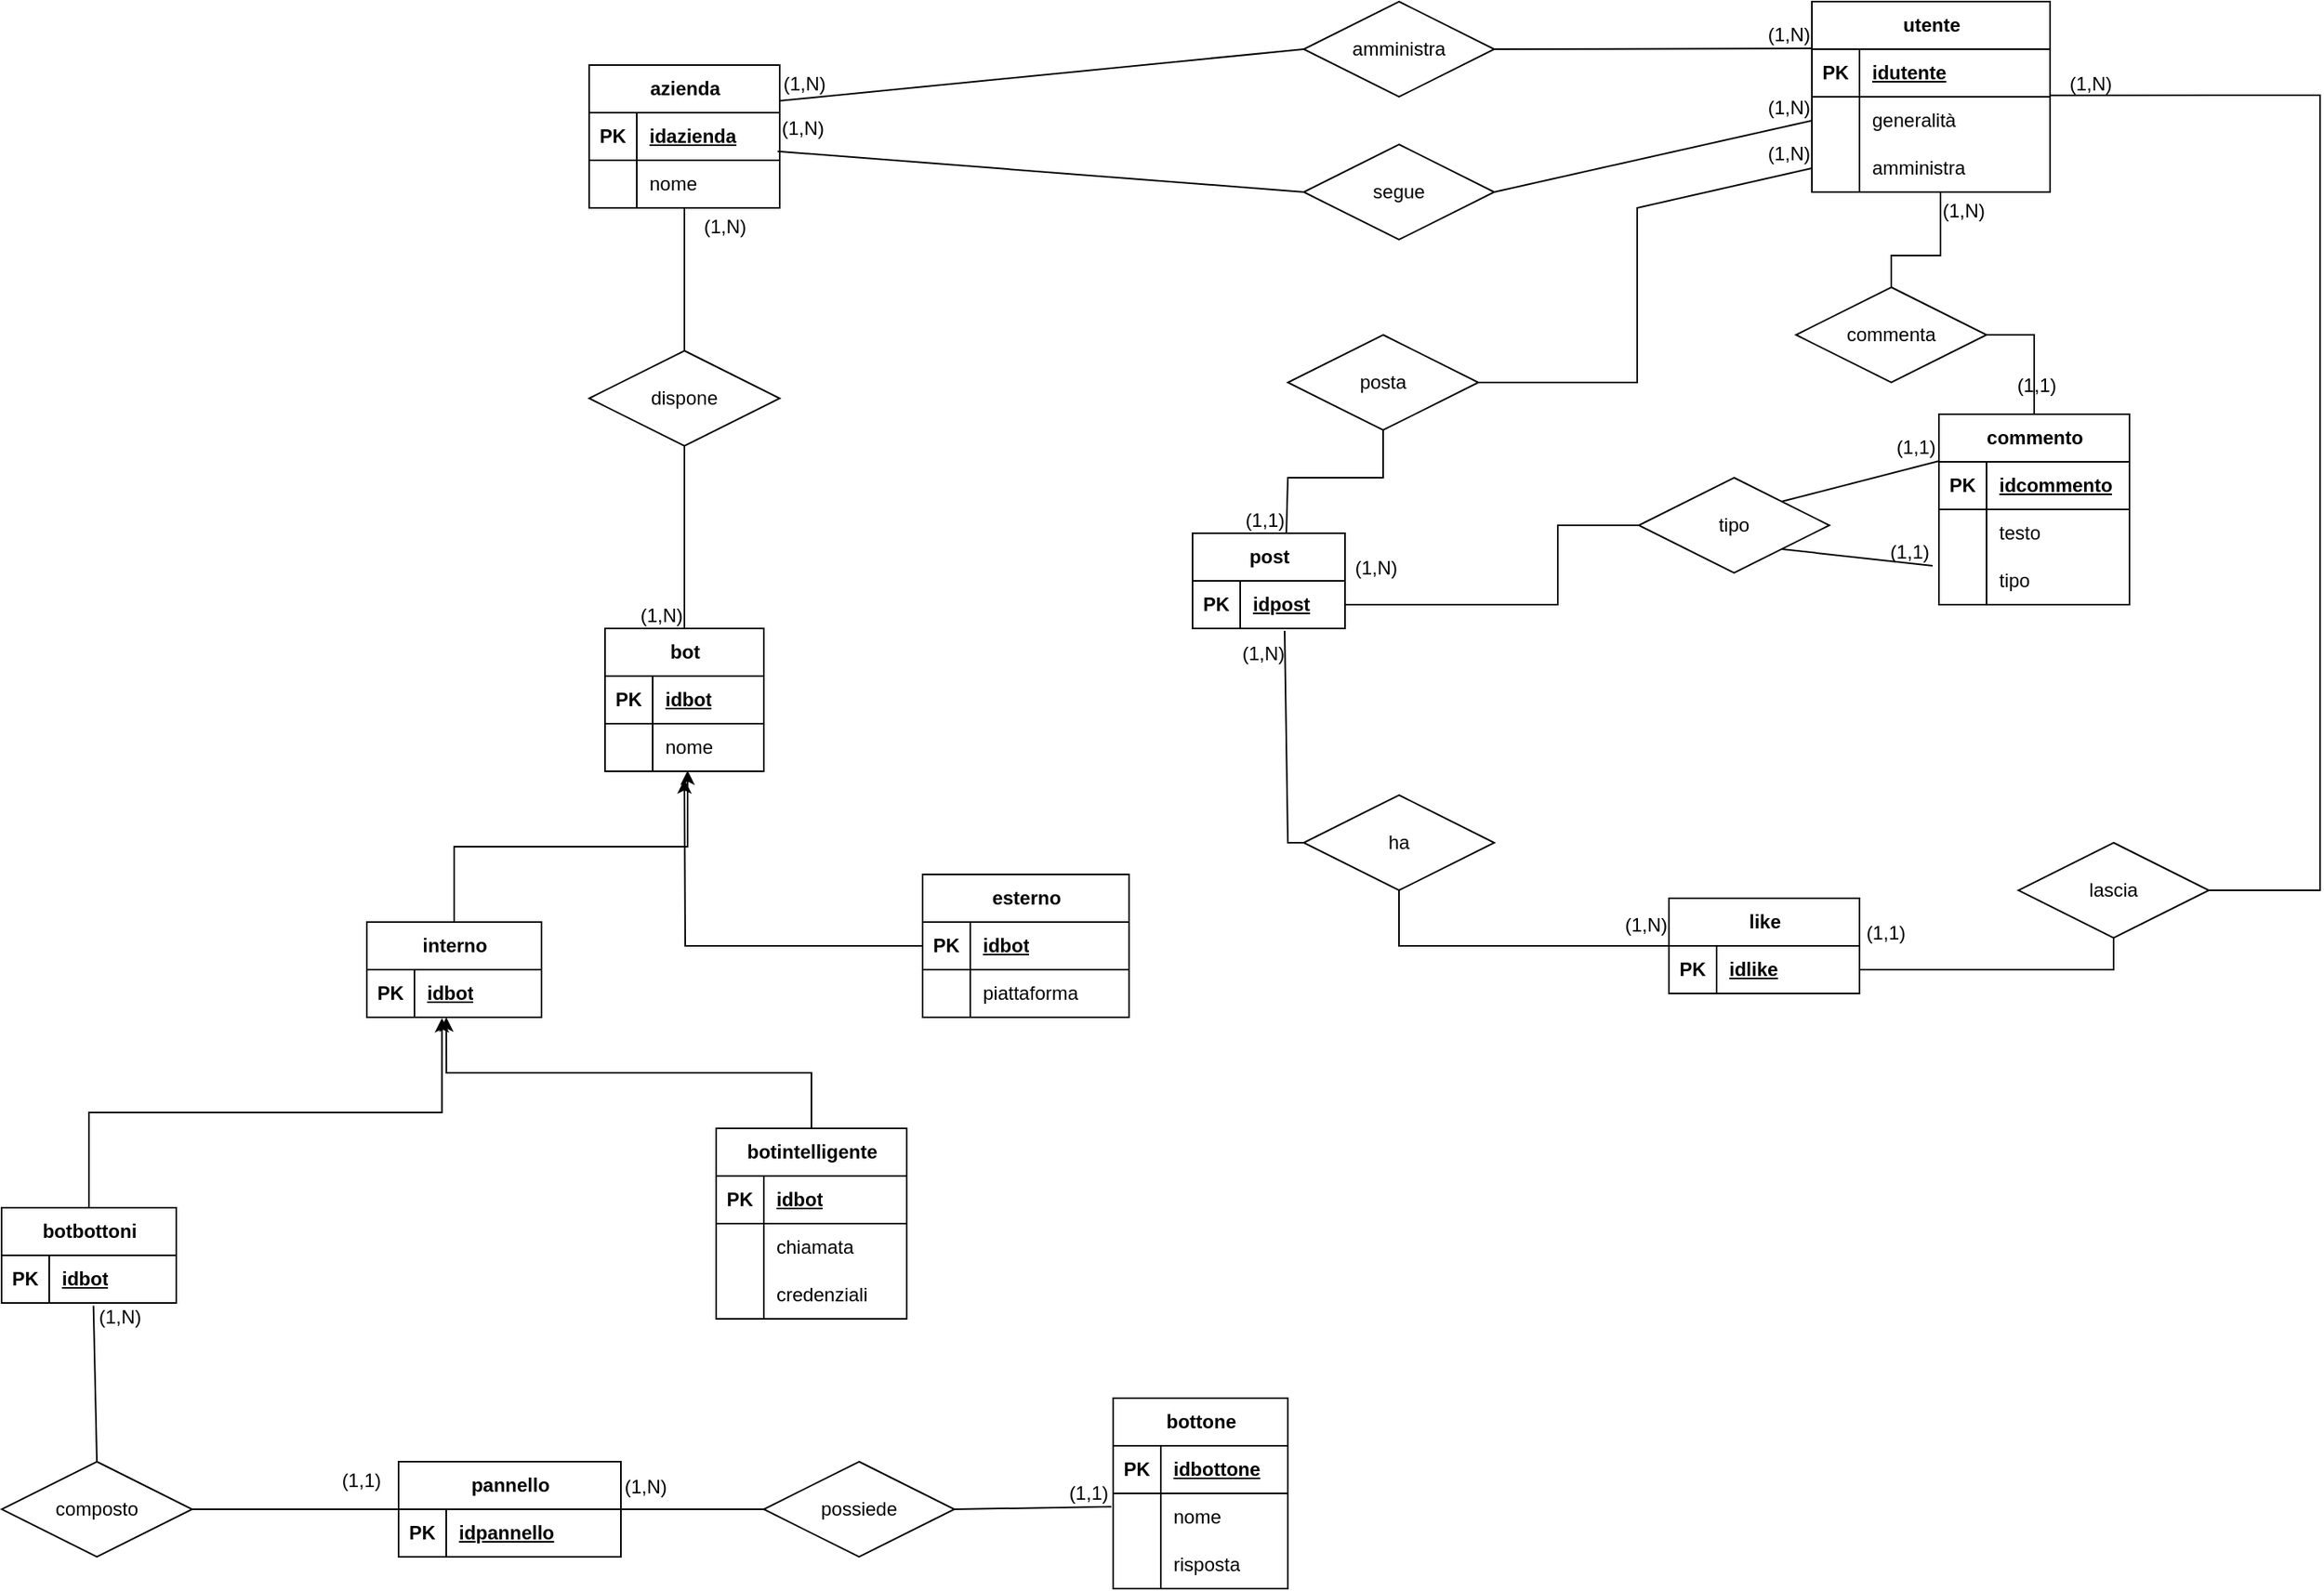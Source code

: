 <mxfile version="21.2.8" type="device">
  <diagram name="Pagina-1" id="Qaqi1Dcq5wXPrI3IfIIr">
    <mxGraphModel dx="2327" dy="819" grid="1" gridSize="10" guides="1" tooltips="1" connect="1" arrows="1" fold="1" page="1" pageScale="1" pageWidth="827" pageHeight="1169" math="0" shadow="0">
      <root>
        <mxCell id="0" />
        <mxCell id="1" parent="0" />
        <mxCell id="lfluLYFYam2w6DsvkWNP-1" value="utente" style="shape=table;startSize=30;container=1;collapsible=1;childLayout=tableLayout;fixedRows=1;rowLines=0;fontStyle=1;align=center;resizeLast=1;html=1;" vertex="1" parent="1">
          <mxGeometry x="570" y="10" width="150" height="120" as="geometry" />
        </mxCell>
        <mxCell id="lfluLYFYam2w6DsvkWNP-2" value="" style="shape=tableRow;horizontal=0;startSize=0;swimlaneHead=0;swimlaneBody=0;fillColor=none;collapsible=0;dropTarget=0;points=[[0,0.5],[1,0.5]];portConstraint=eastwest;top=0;left=0;right=0;bottom=1;" vertex="1" parent="lfluLYFYam2w6DsvkWNP-1">
          <mxGeometry y="30" width="150" height="30" as="geometry" />
        </mxCell>
        <mxCell id="lfluLYFYam2w6DsvkWNP-3" value="PK" style="shape=partialRectangle;connectable=0;fillColor=none;top=0;left=0;bottom=0;right=0;fontStyle=1;overflow=hidden;whiteSpace=wrap;html=1;" vertex="1" parent="lfluLYFYam2w6DsvkWNP-2">
          <mxGeometry width="30" height="30" as="geometry">
            <mxRectangle width="30" height="30" as="alternateBounds" />
          </mxGeometry>
        </mxCell>
        <mxCell id="lfluLYFYam2w6DsvkWNP-4" value="idutente" style="shape=partialRectangle;connectable=0;fillColor=none;top=0;left=0;bottom=0;right=0;align=left;spacingLeft=6;fontStyle=5;overflow=hidden;whiteSpace=wrap;html=1;" vertex="1" parent="lfluLYFYam2w6DsvkWNP-2">
          <mxGeometry x="30" width="120" height="30" as="geometry">
            <mxRectangle width="120" height="30" as="alternateBounds" />
          </mxGeometry>
        </mxCell>
        <mxCell id="lfluLYFYam2w6DsvkWNP-5" value="" style="shape=tableRow;horizontal=0;startSize=0;swimlaneHead=0;swimlaneBody=0;fillColor=none;collapsible=0;dropTarget=0;points=[[0,0.5],[1,0.5]];portConstraint=eastwest;top=0;left=0;right=0;bottom=0;" vertex="1" parent="lfluLYFYam2w6DsvkWNP-1">
          <mxGeometry y="60" width="150" height="30" as="geometry" />
        </mxCell>
        <mxCell id="lfluLYFYam2w6DsvkWNP-6" value="" style="shape=partialRectangle;connectable=0;fillColor=none;top=0;left=0;bottom=0;right=0;editable=1;overflow=hidden;whiteSpace=wrap;html=1;" vertex="1" parent="lfluLYFYam2w6DsvkWNP-5">
          <mxGeometry width="30" height="30" as="geometry">
            <mxRectangle width="30" height="30" as="alternateBounds" />
          </mxGeometry>
        </mxCell>
        <mxCell id="lfluLYFYam2w6DsvkWNP-7" value="generalità" style="shape=partialRectangle;connectable=0;fillColor=none;top=0;left=0;bottom=0;right=0;align=left;spacingLeft=6;overflow=hidden;whiteSpace=wrap;html=1;" vertex="1" parent="lfluLYFYam2w6DsvkWNP-5">
          <mxGeometry x="30" width="120" height="30" as="geometry">
            <mxRectangle width="120" height="30" as="alternateBounds" />
          </mxGeometry>
        </mxCell>
        <mxCell id="lfluLYFYam2w6DsvkWNP-8" value="" style="shape=tableRow;horizontal=0;startSize=0;swimlaneHead=0;swimlaneBody=0;fillColor=none;collapsible=0;dropTarget=0;points=[[0,0.5],[1,0.5]];portConstraint=eastwest;top=0;left=0;right=0;bottom=0;" vertex="1" parent="lfluLYFYam2w6DsvkWNP-1">
          <mxGeometry y="90" width="150" height="30" as="geometry" />
        </mxCell>
        <mxCell id="lfluLYFYam2w6DsvkWNP-9" value="" style="shape=partialRectangle;connectable=0;fillColor=none;top=0;left=0;bottom=0;right=0;editable=1;overflow=hidden;whiteSpace=wrap;html=1;" vertex="1" parent="lfluLYFYam2w6DsvkWNP-8">
          <mxGeometry width="30" height="30" as="geometry">
            <mxRectangle width="30" height="30" as="alternateBounds" />
          </mxGeometry>
        </mxCell>
        <mxCell id="lfluLYFYam2w6DsvkWNP-10" value="amministra" style="shape=partialRectangle;connectable=0;fillColor=none;top=0;left=0;bottom=0;right=0;align=left;spacingLeft=6;overflow=hidden;whiteSpace=wrap;html=1;" vertex="1" parent="lfluLYFYam2w6DsvkWNP-8">
          <mxGeometry x="30" width="120" height="30" as="geometry">
            <mxRectangle width="120" height="30" as="alternateBounds" />
          </mxGeometry>
        </mxCell>
        <mxCell id="lfluLYFYam2w6DsvkWNP-14" value="commento" style="shape=table;startSize=30;container=1;collapsible=1;childLayout=tableLayout;fixedRows=1;rowLines=0;fontStyle=1;align=center;resizeLast=1;html=1;" vertex="1" parent="1">
          <mxGeometry x="650" y="270" width="120" height="120" as="geometry" />
        </mxCell>
        <mxCell id="lfluLYFYam2w6DsvkWNP-15" value="" style="shape=tableRow;horizontal=0;startSize=0;swimlaneHead=0;swimlaneBody=0;fillColor=none;collapsible=0;dropTarget=0;points=[[0,0.5],[1,0.5]];portConstraint=eastwest;top=0;left=0;right=0;bottom=1;" vertex="1" parent="lfluLYFYam2w6DsvkWNP-14">
          <mxGeometry y="30" width="120" height="30" as="geometry" />
        </mxCell>
        <mxCell id="lfluLYFYam2w6DsvkWNP-16" value="PK" style="shape=partialRectangle;connectable=0;fillColor=none;top=0;left=0;bottom=0;right=0;fontStyle=1;overflow=hidden;whiteSpace=wrap;html=1;" vertex="1" parent="lfluLYFYam2w6DsvkWNP-15">
          <mxGeometry width="30" height="30" as="geometry">
            <mxRectangle width="30" height="30" as="alternateBounds" />
          </mxGeometry>
        </mxCell>
        <mxCell id="lfluLYFYam2w6DsvkWNP-17" value="idcommento" style="shape=partialRectangle;connectable=0;fillColor=none;top=0;left=0;bottom=0;right=0;align=left;spacingLeft=6;fontStyle=5;overflow=hidden;whiteSpace=wrap;html=1;" vertex="1" parent="lfluLYFYam2w6DsvkWNP-15">
          <mxGeometry x="30" width="90" height="30" as="geometry">
            <mxRectangle width="90" height="30" as="alternateBounds" />
          </mxGeometry>
        </mxCell>
        <mxCell id="lfluLYFYam2w6DsvkWNP-18" value="" style="shape=tableRow;horizontal=0;startSize=0;swimlaneHead=0;swimlaneBody=0;fillColor=none;collapsible=0;dropTarget=0;points=[[0,0.5],[1,0.5]];portConstraint=eastwest;top=0;left=0;right=0;bottom=0;" vertex="1" parent="lfluLYFYam2w6DsvkWNP-14">
          <mxGeometry y="60" width="120" height="30" as="geometry" />
        </mxCell>
        <mxCell id="lfluLYFYam2w6DsvkWNP-19" value="" style="shape=partialRectangle;connectable=0;fillColor=none;top=0;left=0;bottom=0;right=0;editable=1;overflow=hidden;whiteSpace=wrap;html=1;" vertex="1" parent="lfluLYFYam2w6DsvkWNP-18">
          <mxGeometry width="30" height="30" as="geometry">
            <mxRectangle width="30" height="30" as="alternateBounds" />
          </mxGeometry>
        </mxCell>
        <mxCell id="lfluLYFYam2w6DsvkWNP-20" value="testo" style="shape=partialRectangle;connectable=0;fillColor=none;top=0;left=0;bottom=0;right=0;align=left;spacingLeft=6;overflow=hidden;whiteSpace=wrap;html=1;" vertex="1" parent="lfluLYFYam2w6DsvkWNP-18">
          <mxGeometry x="30" width="90" height="30" as="geometry">
            <mxRectangle width="90" height="30" as="alternateBounds" />
          </mxGeometry>
        </mxCell>
        <mxCell id="lfluLYFYam2w6DsvkWNP-21" value="" style="shape=tableRow;horizontal=0;startSize=0;swimlaneHead=0;swimlaneBody=0;fillColor=none;collapsible=0;dropTarget=0;points=[[0,0.5],[1,0.5]];portConstraint=eastwest;top=0;left=0;right=0;bottom=0;" vertex="1" parent="lfluLYFYam2w6DsvkWNP-14">
          <mxGeometry y="90" width="120" height="30" as="geometry" />
        </mxCell>
        <mxCell id="lfluLYFYam2w6DsvkWNP-22" value="" style="shape=partialRectangle;connectable=0;fillColor=none;top=0;left=0;bottom=0;right=0;editable=1;overflow=hidden;whiteSpace=wrap;html=1;" vertex="1" parent="lfluLYFYam2w6DsvkWNP-21">
          <mxGeometry width="30" height="30" as="geometry">
            <mxRectangle width="30" height="30" as="alternateBounds" />
          </mxGeometry>
        </mxCell>
        <mxCell id="lfluLYFYam2w6DsvkWNP-23" value="tipo" style="shape=partialRectangle;connectable=0;fillColor=none;top=0;left=0;bottom=0;right=0;align=left;spacingLeft=6;overflow=hidden;whiteSpace=wrap;html=1;" vertex="1" parent="lfluLYFYam2w6DsvkWNP-21">
          <mxGeometry x="30" width="90" height="30" as="geometry">
            <mxRectangle width="90" height="30" as="alternateBounds" />
          </mxGeometry>
        </mxCell>
        <mxCell id="lfluLYFYam2w6DsvkWNP-27" value="post" style="shape=table;startSize=30;container=1;collapsible=1;childLayout=tableLayout;fixedRows=1;rowLines=0;fontStyle=1;align=center;resizeLast=1;html=1;" vertex="1" parent="1">
          <mxGeometry x="180" y="345" width="96" height="60" as="geometry" />
        </mxCell>
        <mxCell id="lfluLYFYam2w6DsvkWNP-28" value="" style="shape=tableRow;horizontal=0;startSize=0;swimlaneHead=0;swimlaneBody=0;fillColor=none;collapsible=0;dropTarget=0;points=[[0,0.5],[1,0.5]];portConstraint=eastwest;top=0;left=0;right=0;bottom=1;" vertex="1" parent="lfluLYFYam2w6DsvkWNP-27">
          <mxGeometry y="30" width="96" height="30" as="geometry" />
        </mxCell>
        <mxCell id="lfluLYFYam2w6DsvkWNP-29" value="PK" style="shape=partialRectangle;connectable=0;fillColor=none;top=0;left=0;bottom=0;right=0;fontStyle=1;overflow=hidden;whiteSpace=wrap;html=1;" vertex="1" parent="lfluLYFYam2w6DsvkWNP-28">
          <mxGeometry width="30" height="30" as="geometry">
            <mxRectangle width="30" height="30" as="alternateBounds" />
          </mxGeometry>
        </mxCell>
        <mxCell id="lfluLYFYam2w6DsvkWNP-30" value="idpost" style="shape=partialRectangle;connectable=0;fillColor=none;top=0;left=0;bottom=0;right=0;align=left;spacingLeft=6;fontStyle=5;overflow=hidden;whiteSpace=wrap;html=1;" vertex="1" parent="lfluLYFYam2w6DsvkWNP-28">
          <mxGeometry x="30" width="66" height="30" as="geometry">
            <mxRectangle width="66" height="30" as="alternateBounds" />
          </mxGeometry>
        </mxCell>
        <mxCell id="lfluLYFYam2w6DsvkWNP-40" value="like" style="shape=table;startSize=30;container=1;collapsible=1;childLayout=tableLayout;fixedRows=1;rowLines=0;fontStyle=1;align=center;resizeLast=1;html=1;" vertex="1" parent="1">
          <mxGeometry x="480" y="575" width="120" height="60" as="geometry" />
        </mxCell>
        <mxCell id="lfluLYFYam2w6DsvkWNP-41" value="" style="shape=tableRow;horizontal=0;startSize=0;swimlaneHead=0;swimlaneBody=0;fillColor=none;collapsible=0;dropTarget=0;points=[[0,0.5],[1,0.5]];portConstraint=eastwest;top=0;left=0;right=0;bottom=1;" vertex="1" parent="lfluLYFYam2w6DsvkWNP-40">
          <mxGeometry y="30" width="120" height="30" as="geometry" />
        </mxCell>
        <mxCell id="lfluLYFYam2w6DsvkWNP-42" value="PK" style="shape=partialRectangle;connectable=0;fillColor=none;top=0;left=0;bottom=0;right=0;fontStyle=1;overflow=hidden;whiteSpace=wrap;html=1;" vertex="1" parent="lfluLYFYam2w6DsvkWNP-41">
          <mxGeometry width="30" height="30" as="geometry">
            <mxRectangle width="30" height="30" as="alternateBounds" />
          </mxGeometry>
        </mxCell>
        <mxCell id="lfluLYFYam2w6DsvkWNP-43" value="idlike" style="shape=partialRectangle;connectable=0;fillColor=none;top=0;left=0;bottom=0;right=0;align=left;spacingLeft=6;fontStyle=5;overflow=hidden;whiteSpace=wrap;html=1;" vertex="1" parent="lfluLYFYam2w6DsvkWNP-41">
          <mxGeometry x="30" width="90" height="30" as="geometry">
            <mxRectangle width="90" height="30" as="alternateBounds" />
          </mxGeometry>
        </mxCell>
        <mxCell id="lfluLYFYam2w6DsvkWNP-53" value="azienda" style="shape=table;startSize=30;container=1;collapsible=1;childLayout=tableLayout;fixedRows=1;rowLines=0;fontStyle=1;align=center;resizeLast=1;html=1;" vertex="1" parent="1">
          <mxGeometry x="-200" y="50" width="120" height="90" as="geometry" />
        </mxCell>
        <mxCell id="lfluLYFYam2w6DsvkWNP-54" value="" style="shape=tableRow;horizontal=0;startSize=0;swimlaneHead=0;swimlaneBody=0;fillColor=none;collapsible=0;dropTarget=0;points=[[0,0.5],[1,0.5]];portConstraint=eastwest;top=0;left=0;right=0;bottom=1;" vertex="1" parent="lfluLYFYam2w6DsvkWNP-53">
          <mxGeometry y="30" width="120" height="30" as="geometry" />
        </mxCell>
        <mxCell id="lfluLYFYam2w6DsvkWNP-55" value="PK" style="shape=partialRectangle;connectable=0;fillColor=none;top=0;left=0;bottom=0;right=0;fontStyle=1;overflow=hidden;whiteSpace=wrap;html=1;" vertex="1" parent="lfluLYFYam2w6DsvkWNP-54">
          <mxGeometry width="30" height="30" as="geometry">
            <mxRectangle width="30" height="30" as="alternateBounds" />
          </mxGeometry>
        </mxCell>
        <mxCell id="lfluLYFYam2w6DsvkWNP-56" value="idazienda" style="shape=partialRectangle;connectable=0;fillColor=none;top=0;left=0;bottom=0;right=0;align=left;spacingLeft=6;fontStyle=5;overflow=hidden;whiteSpace=wrap;html=1;" vertex="1" parent="lfluLYFYam2w6DsvkWNP-54">
          <mxGeometry x="30" width="90" height="30" as="geometry">
            <mxRectangle width="90" height="30" as="alternateBounds" />
          </mxGeometry>
        </mxCell>
        <mxCell id="lfluLYFYam2w6DsvkWNP-57" value="" style="shape=tableRow;horizontal=0;startSize=0;swimlaneHead=0;swimlaneBody=0;fillColor=none;collapsible=0;dropTarget=0;points=[[0,0.5],[1,0.5]];portConstraint=eastwest;top=0;left=0;right=0;bottom=0;" vertex="1" parent="lfluLYFYam2w6DsvkWNP-53">
          <mxGeometry y="60" width="120" height="30" as="geometry" />
        </mxCell>
        <mxCell id="lfluLYFYam2w6DsvkWNP-58" value="" style="shape=partialRectangle;connectable=0;fillColor=none;top=0;left=0;bottom=0;right=0;editable=1;overflow=hidden;whiteSpace=wrap;html=1;" vertex="1" parent="lfluLYFYam2w6DsvkWNP-57">
          <mxGeometry width="30" height="30" as="geometry">
            <mxRectangle width="30" height="30" as="alternateBounds" />
          </mxGeometry>
        </mxCell>
        <mxCell id="lfluLYFYam2w6DsvkWNP-59" value="nome" style="shape=partialRectangle;connectable=0;fillColor=none;top=0;left=0;bottom=0;right=0;align=left;spacingLeft=6;overflow=hidden;whiteSpace=wrap;html=1;" vertex="1" parent="lfluLYFYam2w6DsvkWNP-57">
          <mxGeometry x="30" width="90" height="30" as="geometry">
            <mxRectangle width="90" height="30" as="alternateBounds" />
          </mxGeometry>
        </mxCell>
        <mxCell id="lfluLYFYam2w6DsvkWNP-66" value="bot" style="shape=table;startSize=30;container=1;collapsible=1;childLayout=tableLayout;fixedRows=1;rowLines=0;fontStyle=1;align=center;resizeLast=1;html=1;" vertex="1" parent="1">
          <mxGeometry x="-190" y="405" width="100" height="90" as="geometry" />
        </mxCell>
        <mxCell id="lfluLYFYam2w6DsvkWNP-67" value="" style="shape=tableRow;horizontal=0;startSize=0;swimlaneHead=0;swimlaneBody=0;fillColor=none;collapsible=0;dropTarget=0;points=[[0,0.5],[1,0.5]];portConstraint=eastwest;top=0;left=0;right=0;bottom=1;" vertex="1" parent="lfluLYFYam2w6DsvkWNP-66">
          <mxGeometry y="30" width="100" height="30" as="geometry" />
        </mxCell>
        <mxCell id="lfluLYFYam2w6DsvkWNP-68" value="PK" style="shape=partialRectangle;connectable=0;fillColor=none;top=0;left=0;bottom=0;right=0;fontStyle=1;overflow=hidden;whiteSpace=wrap;html=1;" vertex="1" parent="lfluLYFYam2w6DsvkWNP-67">
          <mxGeometry width="30" height="30" as="geometry">
            <mxRectangle width="30" height="30" as="alternateBounds" />
          </mxGeometry>
        </mxCell>
        <mxCell id="lfluLYFYam2w6DsvkWNP-69" value="idbot" style="shape=partialRectangle;connectable=0;fillColor=none;top=0;left=0;bottom=0;right=0;align=left;spacingLeft=6;fontStyle=5;overflow=hidden;whiteSpace=wrap;html=1;" vertex="1" parent="lfluLYFYam2w6DsvkWNP-67">
          <mxGeometry x="30" width="70" height="30" as="geometry">
            <mxRectangle width="70" height="30" as="alternateBounds" />
          </mxGeometry>
        </mxCell>
        <mxCell id="lfluLYFYam2w6DsvkWNP-70" value="" style="shape=tableRow;horizontal=0;startSize=0;swimlaneHead=0;swimlaneBody=0;fillColor=none;collapsible=0;dropTarget=0;points=[[0,0.5],[1,0.5]];portConstraint=eastwest;top=0;left=0;right=0;bottom=0;" vertex="1" parent="lfluLYFYam2w6DsvkWNP-66">
          <mxGeometry y="60" width="100" height="30" as="geometry" />
        </mxCell>
        <mxCell id="lfluLYFYam2w6DsvkWNP-71" value="" style="shape=partialRectangle;connectable=0;fillColor=none;top=0;left=0;bottom=0;right=0;editable=1;overflow=hidden;whiteSpace=wrap;html=1;" vertex="1" parent="lfluLYFYam2w6DsvkWNP-70">
          <mxGeometry width="30" height="30" as="geometry">
            <mxRectangle width="30" height="30" as="alternateBounds" />
          </mxGeometry>
        </mxCell>
        <mxCell id="lfluLYFYam2w6DsvkWNP-72" value="nome" style="shape=partialRectangle;connectable=0;fillColor=none;top=0;left=0;bottom=0;right=0;align=left;spacingLeft=6;overflow=hidden;whiteSpace=wrap;html=1;" vertex="1" parent="lfluLYFYam2w6DsvkWNP-70">
          <mxGeometry x="30" width="70" height="30" as="geometry">
            <mxRectangle width="70" height="30" as="alternateBounds" />
          </mxGeometry>
        </mxCell>
        <mxCell id="lfluLYFYam2w6DsvkWNP-222" style="edgeStyle=orthogonalEdgeStyle;rounded=0;orthogonalLoop=1;jettySize=auto;html=1;exitX=0.5;exitY=0;exitDx=0;exitDy=0;entryX=0.52;entryY=0.983;entryDx=0;entryDy=0;entryPerimeter=0;" edge="1" parent="1" source="lfluLYFYam2w6DsvkWNP-79" target="lfluLYFYam2w6DsvkWNP-70">
          <mxGeometry relative="1" as="geometry">
            <mxPoint x="270" y="540" as="targetPoint" />
          </mxGeometry>
        </mxCell>
        <mxCell id="lfluLYFYam2w6DsvkWNP-79" value="interno" style="shape=table;startSize=30;container=1;collapsible=1;childLayout=tableLayout;fixedRows=1;rowLines=0;fontStyle=1;align=center;resizeLast=1;html=1;" vertex="1" parent="1">
          <mxGeometry x="-340" y="590" width="110" height="60" as="geometry" />
        </mxCell>
        <mxCell id="lfluLYFYam2w6DsvkWNP-80" value="" style="shape=tableRow;horizontal=0;startSize=0;swimlaneHead=0;swimlaneBody=0;fillColor=none;collapsible=0;dropTarget=0;points=[[0,0.5],[1,0.5]];portConstraint=eastwest;top=0;left=0;right=0;bottom=1;" vertex="1" parent="lfluLYFYam2w6DsvkWNP-79">
          <mxGeometry y="30" width="110" height="30" as="geometry" />
        </mxCell>
        <mxCell id="lfluLYFYam2w6DsvkWNP-81" value="PK" style="shape=partialRectangle;connectable=0;fillColor=none;top=0;left=0;bottom=0;right=0;fontStyle=1;overflow=hidden;whiteSpace=wrap;html=1;" vertex="1" parent="lfluLYFYam2w6DsvkWNP-80">
          <mxGeometry width="30" height="30" as="geometry">
            <mxRectangle width="30" height="30" as="alternateBounds" />
          </mxGeometry>
        </mxCell>
        <mxCell id="lfluLYFYam2w6DsvkWNP-82" value="idbot" style="shape=partialRectangle;connectable=0;fillColor=none;top=0;left=0;bottom=0;right=0;align=left;spacingLeft=6;fontStyle=5;overflow=hidden;whiteSpace=wrap;html=1;" vertex="1" parent="lfluLYFYam2w6DsvkWNP-80">
          <mxGeometry x="30" width="80" height="30" as="geometry">
            <mxRectangle width="80" height="30" as="alternateBounds" />
          </mxGeometry>
        </mxCell>
        <mxCell id="lfluLYFYam2w6DsvkWNP-237" style="edgeStyle=orthogonalEdgeStyle;rounded=0;orthogonalLoop=1;jettySize=auto;html=1;" edge="1" parent="1" source="lfluLYFYam2w6DsvkWNP-99">
          <mxGeometry relative="1" as="geometry">
            <mxPoint x="-140" y="500" as="targetPoint" />
          </mxGeometry>
        </mxCell>
        <mxCell id="lfluLYFYam2w6DsvkWNP-99" value="esterno" style="shape=table;startSize=30;container=1;collapsible=1;childLayout=tableLayout;fixedRows=1;rowLines=0;fontStyle=1;align=center;resizeLast=1;html=1;" vertex="1" parent="1">
          <mxGeometry x="10" y="560" width="130" height="90" as="geometry" />
        </mxCell>
        <mxCell id="lfluLYFYam2w6DsvkWNP-100" value="" style="shape=tableRow;horizontal=0;startSize=0;swimlaneHead=0;swimlaneBody=0;fillColor=none;collapsible=0;dropTarget=0;points=[[0,0.5],[1,0.5]];portConstraint=eastwest;top=0;left=0;right=0;bottom=1;" vertex="1" parent="lfluLYFYam2w6DsvkWNP-99">
          <mxGeometry y="30" width="130" height="30" as="geometry" />
        </mxCell>
        <mxCell id="lfluLYFYam2w6DsvkWNP-101" value="PK" style="shape=partialRectangle;connectable=0;fillColor=none;top=0;left=0;bottom=0;right=0;fontStyle=1;overflow=hidden;whiteSpace=wrap;html=1;" vertex="1" parent="lfluLYFYam2w6DsvkWNP-100">
          <mxGeometry width="30" height="30" as="geometry">
            <mxRectangle width="30" height="30" as="alternateBounds" />
          </mxGeometry>
        </mxCell>
        <mxCell id="lfluLYFYam2w6DsvkWNP-102" value="idbot" style="shape=partialRectangle;connectable=0;fillColor=none;top=0;left=0;bottom=0;right=0;align=left;spacingLeft=6;fontStyle=5;overflow=hidden;whiteSpace=wrap;html=1;" vertex="1" parent="lfluLYFYam2w6DsvkWNP-100">
          <mxGeometry x="30" width="100" height="30" as="geometry">
            <mxRectangle width="100" height="30" as="alternateBounds" />
          </mxGeometry>
        </mxCell>
        <mxCell id="lfluLYFYam2w6DsvkWNP-103" value="" style="shape=tableRow;horizontal=0;startSize=0;swimlaneHead=0;swimlaneBody=0;fillColor=none;collapsible=0;dropTarget=0;points=[[0,0.5],[1,0.5]];portConstraint=eastwest;top=0;left=0;right=0;bottom=0;" vertex="1" parent="lfluLYFYam2w6DsvkWNP-99">
          <mxGeometry y="60" width="130" height="30" as="geometry" />
        </mxCell>
        <mxCell id="lfluLYFYam2w6DsvkWNP-104" value="" style="shape=partialRectangle;connectable=0;fillColor=none;top=0;left=0;bottom=0;right=0;editable=1;overflow=hidden;whiteSpace=wrap;html=1;" vertex="1" parent="lfluLYFYam2w6DsvkWNP-103">
          <mxGeometry width="30" height="30" as="geometry">
            <mxRectangle width="30" height="30" as="alternateBounds" />
          </mxGeometry>
        </mxCell>
        <mxCell id="lfluLYFYam2w6DsvkWNP-105" value="piattaforma" style="shape=partialRectangle;connectable=0;fillColor=none;top=0;left=0;bottom=0;right=0;align=left;spacingLeft=6;overflow=hidden;whiteSpace=wrap;html=1;" vertex="1" parent="lfluLYFYam2w6DsvkWNP-103">
          <mxGeometry x="30" width="100" height="30" as="geometry">
            <mxRectangle width="100" height="30" as="alternateBounds" />
          </mxGeometry>
        </mxCell>
        <mxCell id="lfluLYFYam2w6DsvkWNP-112" value="botbottoni" style="shape=table;startSize=30;container=1;collapsible=1;childLayout=tableLayout;fixedRows=1;rowLines=0;fontStyle=1;align=center;resizeLast=1;html=1;" vertex="1" parent="1">
          <mxGeometry x="-570" y="770" width="110" height="60" as="geometry" />
        </mxCell>
        <mxCell id="lfluLYFYam2w6DsvkWNP-113" value="" style="shape=tableRow;horizontal=0;startSize=0;swimlaneHead=0;swimlaneBody=0;fillColor=none;collapsible=0;dropTarget=0;points=[[0,0.5],[1,0.5]];portConstraint=eastwest;top=0;left=0;right=0;bottom=1;" vertex="1" parent="lfluLYFYam2w6DsvkWNP-112">
          <mxGeometry y="30" width="110" height="30" as="geometry" />
        </mxCell>
        <mxCell id="lfluLYFYam2w6DsvkWNP-114" value="PK" style="shape=partialRectangle;connectable=0;fillColor=none;top=0;left=0;bottom=0;right=0;fontStyle=1;overflow=hidden;whiteSpace=wrap;html=1;" vertex="1" parent="lfluLYFYam2w6DsvkWNP-113">
          <mxGeometry width="30" height="30" as="geometry">
            <mxRectangle width="30" height="30" as="alternateBounds" />
          </mxGeometry>
        </mxCell>
        <mxCell id="lfluLYFYam2w6DsvkWNP-115" value="idbot" style="shape=partialRectangle;connectable=0;fillColor=none;top=0;left=0;bottom=0;right=0;align=left;spacingLeft=6;fontStyle=5;overflow=hidden;whiteSpace=wrap;html=1;" vertex="1" parent="lfluLYFYam2w6DsvkWNP-113">
          <mxGeometry x="30" width="80" height="30" as="geometry">
            <mxRectangle width="80" height="30" as="alternateBounds" />
          </mxGeometry>
        </mxCell>
        <mxCell id="lfluLYFYam2w6DsvkWNP-225" style="edgeStyle=orthogonalEdgeStyle;rounded=0;orthogonalLoop=1;jettySize=auto;html=1;entryX=0.43;entryY=1.018;entryDx=0;entryDy=0;entryPerimeter=0;exitX=0.5;exitY=0;exitDx=0;exitDy=0;" edge="1" parent="1" source="lfluLYFYam2w6DsvkWNP-112" target="lfluLYFYam2w6DsvkWNP-80">
          <mxGeometry relative="1" as="geometry">
            <mxPoint x="160" y="670.0" as="targetPoint" />
          </mxGeometry>
        </mxCell>
        <mxCell id="lfluLYFYam2w6DsvkWNP-236" style="edgeStyle=orthogonalEdgeStyle;rounded=0;orthogonalLoop=1;jettySize=auto;html=1;entryX=0.455;entryY=1;entryDx=0;entryDy=0;entryPerimeter=0;" edge="1" parent="1" source="lfluLYFYam2w6DsvkWNP-125" target="lfluLYFYam2w6DsvkWNP-80">
          <mxGeometry relative="1" as="geometry" />
        </mxCell>
        <mxCell id="lfluLYFYam2w6DsvkWNP-125" value="botintelligente" style="shape=table;startSize=30;container=1;collapsible=1;childLayout=tableLayout;fixedRows=1;rowLines=0;fontStyle=1;align=center;resizeLast=1;html=1;" vertex="1" parent="1">
          <mxGeometry x="-120" y="720" width="120" height="120" as="geometry" />
        </mxCell>
        <mxCell id="lfluLYFYam2w6DsvkWNP-126" value="" style="shape=tableRow;horizontal=0;startSize=0;swimlaneHead=0;swimlaneBody=0;fillColor=none;collapsible=0;dropTarget=0;points=[[0,0.5],[1,0.5]];portConstraint=eastwest;top=0;left=0;right=0;bottom=1;" vertex="1" parent="lfluLYFYam2w6DsvkWNP-125">
          <mxGeometry y="30" width="120" height="30" as="geometry" />
        </mxCell>
        <mxCell id="lfluLYFYam2w6DsvkWNP-127" value="PK" style="shape=partialRectangle;connectable=0;fillColor=none;top=0;left=0;bottom=0;right=0;fontStyle=1;overflow=hidden;whiteSpace=wrap;html=1;" vertex="1" parent="lfluLYFYam2w6DsvkWNP-126">
          <mxGeometry width="30" height="30" as="geometry">
            <mxRectangle width="30" height="30" as="alternateBounds" />
          </mxGeometry>
        </mxCell>
        <mxCell id="lfluLYFYam2w6DsvkWNP-128" value="idbot" style="shape=partialRectangle;connectable=0;fillColor=none;top=0;left=0;bottom=0;right=0;align=left;spacingLeft=6;fontStyle=5;overflow=hidden;whiteSpace=wrap;html=1;" vertex="1" parent="lfluLYFYam2w6DsvkWNP-126">
          <mxGeometry x="30" width="90" height="30" as="geometry">
            <mxRectangle width="90" height="30" as="alternateBounds" />
          </mxGeometry>
        </mxCell>
        <mxCell id="lfluLYFYam2w6DsvkWNP-129" value="" style="shape=tableRow;horizontal=0;startSize=0;swimlaneHead=0;swimlaneBody=0;fillColor=none;collapsible=0;dropTarget=0;points=[[0,0.5],[1,0.5]];portConstraint=eastwest;top=0;left=0;right=0;bottom=0;" vertex="1" parent="lfluLYFYam2w6DsvkWNP-125">
          <mxGeometry y="60" width="120" height="30" as="geometry" />
        </mxCell>
        <mxCell id="lfluLYFYam2w6DsvkWNP-130" value="" style="shape=partialRectangle;connectable=0;fillColor=none;top=0;left=0;bottom=0;right=0;editable=1;overflow=hidden;whiteSpace=wrap;html=1;" vertex="1" parent="lfluLYFYam2w6DsvkWNP-129">
          <mxGeometry width="30" height="30" as="geometry">
            <mxRectangle width="30" height="30" as="alternateBounds" />
          </mxGeometry>
        </mxCell>
        <mxCell id="lfluLYFYam2w6DsvkWNP-131" value="chiamata" style="shape=partialRectangle;connectable=0;fillColor=none;top=0;left=0;bottom=0;right=0;align=left;spacingLeft=6;overflow=hidden;whiteSpace=wrap;html=1;" vertex="1" parent="lfluLYFYam2w6DsvkWNP-129">
          <mxGeometry x="30" width="90" height="30" as="geometry">
            <mxRectangle width="90" height="30" as="alternateBounds" />
          </mxGeometry>
        </mxCell>
        <mxCell id="lfluLYFYam2w6DsvkWNP-132" value="" style="shape=tableRow;horizontal=0;startSize=0;swimlaneHead=0;swimlaneBody=0;fillColor=none;collapsible=0;dropTarget=0;points=[[0,0.5],[1,0.5]];portConstraint=eastwest;top=0;left=0;right=0;bottom=0;" vertex="1" parent="lfluLYFYam2w6DsvkWNP-125">
          <mxGeometry y="90" width="120" height="30" as="geometry" />
        </mxCell>
        <mxCell id="lfluLYFYam2w6DsvkWNP-133" value="" style="shape=partialRectangle;connectable=0;fillColor=none;top=0;left=0;bottom=0;right=0;editable=1;overflow=hidden;whiteSpace=wrap;html=1;" vertex="1" parent="lfluLYFYam2w6DsvkWNP-132">
          <mxGeometry width="30" height="30" as="geometry">
            <mxRectangle width="30" height="30" as="alternateBounds" />
          </mxGeometry>
        </mxCell>
        <mxCell id="lfluLYFYam2w6DsvkWNP-134" value="credenziali" style="shape=partialRectangle;connectable=0;fillColor=none;top=0;left=0;bottom=0;right=0;align=left;spacingLeft=6;overflow=hidden;whiteSpace=wrap;html=1;" vertex="1" parent="lfluLYFYam2w6DsvkWNP-132">
          <mxGeometry x="30" width="90" height="30" as="geometry">
            <mxRectangle width="90" height="30" as="alternateBounds" />
          </mxGeometry>
        </mxCell>
        <mxCell id="lfluLYFYam2w6DsvkWNP-138" value="pannello" style="shape=table;startSize=30;container=1;collapsible=1;childLayout=tableLayout;fixedRows=1;rowLines=0;fontStyle=1;align=center;resizeLast=1;html=1;" vertex="1" parent="1">
          <mxGeometry x="-320" y="930" width="140" height="60" as="geometry" />
        </mxCell>
        <mxCell id="lfluLYFYam2w6DsvkWNP-139" value="" style="shape=tableRow;horizontal=0;startSize=0;swimlaneHead=0;swimlaneBody=0;fillColor=none;collapsible=0;dropTarget=0;points=[[0,0.5],[1,0.5]];portConstraint=eastwest;top=0;left=0;right=0;bottom=1;" vertex="1" parent="lfluLYFYam2w6DsvkWNP-138">
          <mxGeometry y="30" width="140" height="30" as="geometry" />
        </mxCell>
        <mxCell id="lfluLYFYam2w6DsvkWNP-140" value="PK" style="shape=partialRectangle;connectable=0;fillColor=none;top=0;left=0;bottom=0;right=0;fontStyle=1;overflow=hidden;whiteSpace=wrap;html=1;" vertex="1" parent="lfluLYFYam2w6DsvkWNP-139">
          <mxGeometry width="30" height="30" as="geometry">
            <mxRectangle width="30" height="30" as="alternateBounds" />
          </mxGeometry>
        </mxCell>
        <mxCell id="lfluLYFYam2w6DsvkWNP-141" value="idpannello" style="shape=partialRectangle;connectable=0;fillColor=none;top=0;left=0;bottom=0;right=0;align=left;spacingLeft=6;fontStyle=5;overflow=hidden;whiteSpace=wrap;html=1;" vertex="1" parent="lfluLYFYam2w6DsvkWNP-139">
          <mxGeometry x="30" width="110" height="30" as="geometry">
            <mxRectangle width="110" height="30" as="alternateBounds" />
          </mxGeometry>
        </mxCell>
        <mxCell id="lfluLYFYam2w6DsvkWNP-151" value="bottone" style="shape=table;startSize=30;container=1;collapsible=1;childLayout=tableLayout;fixedRows=1;rowLines=0;fontStyle=1;align=center;resizeLast=1;html=1;" vertex="1" parent="1">
          <mxGeometry x="130" y="890" width="110" height="120" as="geometry" />
        </mxCell>
        <mxCell id="lfluLYFYam2w6DsvkWNP-152" value="" style="shape=tableRow;horizontal=0;startSize=0;swimlaneHead=0;swimlaneBody=0;fillColor=none;collapsible=0;dropTarget=0;points=[[0,0.5],[1,0.5]];portConstraint=eastwest;top=0;left=0;right=0;bottom=1;" vertex="1" parent="lfluLYFYam2w6DsvkWNP-151">
          <mxGeometry y="30" width="110" height="30" as="geometry" />
        </mxCell>
        <mxCell id="lfluLYFYam2w6DsvkWNP-153" value="PK" style="shape=partialRectangle;connectable=0;fillColor=none;top=0;left=0;bottom=0;right=0;fontStyle=1;overflow=hidden;whiteSpace=wrap;html=1;" vertex="1" parent="lfluLYFYam2w6DsvkWNP-152">
          <mxGeometry width="30" height="30" as="geometry">
            <mxRectangle width="30" height="30" as="alternateBounds" />
          </mxGeometry>
        </mxCell>
        <mxCell id="lfluLYFYam2w6DsvkWNP-154" value="idbottone" style="shape=partialRectangle;connectable=0;fillColor=none;top=0;left=0;bottom=0;right=0;align=left;spacingLeft=6;fontStyle=5;overflow=hidden;whiteSpace=wrap;html=1;" vertex="1" parent="lfluLYFYam2w6DsvkWNP-152">
          <mxGeometry x="30" width="80" height="30" as="geometry">
            <mxRectangle width="80" height="30" as="alternateBounds" />
          </mxGeometry>
        </mxCell>
        <mxCell id="lfluLYFYam2w6DsvkWNP-155" value="" style="shape=tableRow;horizontal=0;startSize=0;swimlaneHead=0;swimlaneBody=0;fillColor=none;collapsible=0;dropTarget=0;points=[[0,0.5],[1,0.5]];portConstraint=eastwest;top=0;left=0;right=0;bottom=0;" vertex="1" parent="lfluLYFYam2w6DsvkWNP-151">
          <mxGeometry y="60" width="110" height="30" as="geometry" />
        </mxCell>
        <mxCell id="lfluLYFYam2w6DsvkWNP-156" value="" style="shape=partialRectangle;connectable=0;fillColor=none;top=0;left=0;bottom=0;right=0;editable=1;overflow=hidden;whiteSpace=wrap;html=1;" vertex="1" parent="lfluLYFYam2w6DsvkWNP-155">
          <mxGeometry width="30" height="30" as="geometry">
            <mxRectangle width="30" height="30" as="alternateBounds" />
          </mxGeometry>
        </mxCell>
        <mxCell id="lfluLYFYam2w6DsvkWNP-157" value="nome" style="shape=partialRectangle;connectable=0;fillColor=none;top=0;left=0;bottom=0;right=0;align=left;spacingLeft=6;overflow=hidden;whiteSpace=wrap;html=1;" vertex="1" parent="lfluLYFYam2w6DsvkWNP-155">
          <mxGeometry x="30" width="80" height="30" as="geometry">
            <mxRectangle width="80" height="30" as="alternateBounds" />
          </mxGeometry>
        </mxCell>
        <mxCell id="lfluLYFYam2w6DsvkWNP-158" value="" style="shape=tableRow;horizontal=0;startSize=0;swimlaneHead=0;swimlaneBody=0;fillColor=none;collapsible=0;dropTarget=0;points=[[0,0.5],[1,0.5]];portConstraint=eastwest;top=0;left=0;right=0;bottom=0;" vertex="1" parent="lfluLYFYam2w6DsvkWNP-151">
          <mxGeometry y="90" width="110" height="30" as="geometry" />
        </mxCell>
        <mxCell id="lfluLYFYam2w6DsvkWNP-159" value="" style="shape=partialRectangle;connectable=0;fillColor=none;top=0;left=0;bottom=0;right=0;editable=1;overflow=hidden;whiteSpace=wrap;html=1;" vertex="1" parent="lfluLYFYam2w6DsvkWNP-158">
          <mxGeometry width="30" height="30" as="geometry">
            <mxRectangle width="30" height="30" as="alternateBounds" />
          </mxGeometry>
        </mxCell>
        <mxCell id="lfluLYFYam2w6DsvkWNP-160" value="risposta" style="shape=partialRectangle;connectable=0;fillColor=none;top=0;left=0;bottom=0;right=0;align=left;spacingLeft=6;overflow=hidden;whiteSpace=wrap;html=1;" vertex="1" parent="lfluLYFYam2w6DsvkWNP-158">
          <mxGeometry x="30" width="80" height="30" as="geometry">
            <mxRectangle width="80" height="30" as="alternateBounds" />
          </mxGeometry>
        </mxCell>
        <mxCell id="lfluLYFYam2w6DsvkWNP-164" value="commenta" style="shape=rhombus;perimeter=rhombusPerimeter;whiteSpace=wrap;html=1;align=center;" vertex="1" parent="1">
          <mxGeometry x="560" y="190" width="120" height="60" as="geometry" />
        </mxCell>
        <mxCell id="lfluLYFYam2w6DsvkWNP-171" value="" style="endArrow=none;html=1;rounded=0;entryX=0.54;entryY=0.983;entryDx=0;entryDy=0;entryPerimeter=0;exitX=0.5;exitY=0;exitDx=0;exitDy=0;" edge="1" parent="1" source="lfluLYFYam2w6DsvkWNP-164" target="lfluLYFYam2w6DsvkWNP-8">
          <mxGeometry relative="1" as="geometry">
            <mxPoint x="260" y="280" as="sourcePoint" />
            <mxPoint x="420" y="280" as="targetPoint" />
            <Array as="points">
              <mxPoint x="620" y="170" />
              <mxPoint x="651" y="170" />
            </Array>
          </mxGeometry>
        </mxCell>
        <mxCell id="lfluLYFYam2w6DsvkWNP-172" value="(1,N)" style="resizable=0;html=1;whiteSpace=wrap;align=right;verticalAlign=bottom;" connectable="0" vertex="1" parent="lfluLYFYam2w6DsvkWNP-171">
          <mxGeometry x="1" relative="1" as="geometry">
            <mxPoint x="29" y="21" as="offset" />
          </mxGeometry>
        </mxCell>
        <mxCell id="lfluLYFYam2w6DsvkWNP-174" value="" style="endArrow=none;html=1;rounded=0;entryX=0.5;entryY=0;entryDx=0;entryDy=0;exitX=1;exitY=0.5;exitDx=0;exitDy=0;" edge="1" parent="1" source="lfluLYFYam2w6DsvkWNP-164" target="lfluLYFYam2w6DsvkWNP-14">
          <mxGeometry relative="1" as="geometry">
            <mxPoint x="260" y="280" as="sourcePoint" />
            <mxPoint x="420" y="280" as="targetPoint" />
            <Array as="points">
              <mxPoint x="710" y="220" />
            </Array>
          </mxGeometry>
        </mxCell>
        <mxCell id="lfluLYFYam2w6DsvkWNP-175" value="(1,1)" style="resizable=0;html=1;whiteSpace=wrap;align=right;verticalAlign=bottom;" connectable="0" vertex="1" parent="lfluLYFYam2w6DsvkWNP-174">
          <mxGeometry x="1" relative="1" as="geometry">
            <mxPoint x="15" y="-10" as="offset" />
          </mxGeometry>
        </mxCell>
        <mxCell id="lfluLYFYam2w6DsvkWNP-177" value="tipo" style="shape=rhombus;perimeter=rhombusPerimeter;whiteSpace=wrap;html=1;align=center;" vertex="1" parent="1">
          <mxGeometry x="461" y="310" width="120" height="60" as="geometry" />
        </mxCell>
        <mxCell id="lfluLYFYam2w6DsvkWNP-178" value="" style="endArrow=none;html=1;rounded=0;entryX=0;entryY=-0.017;entryDx=0;entryDy=0;exitX=1;exitY=0;exitDx=0;exitDy=0;entryPerimeter=0;" edge="1" parent="1" source="lfluLYFYam2w6DsvkWNP-177" target="lfluLYFYam2w6DsvkWNP-15">
          <mxGeometry relative="1" as="geometry">
            <mxPoint x="260" y="530" as="sourcePoint" />
            <mxPoint x="420" y="530" as="targetPoint" />
          </mxGeometry>
        </mxCell>
        <mxCell id="lfluLYFYam2w6DsvkWNP-179" value="(1,1)" style="resizable=0;html=1;whiteSpace=wrap;align=right;verticalAlign=bottom;" connectable="0" vertex="1" parent="lfluLYFYam2w6DsvkWNP-178">
          <mxGeometry x="1" relative="1" as="geometry" />
        </mxCell>
        <mxCell id="lfluLYFYam2w6DsvkWNP-180" value="" style="endArrow=none;html=1;rounded=0;entryX=-0.033;entryY=0.183;entryDx=0;entryDy=0;entryPerimeter=0;exitX=1;exitY=1;exitDx=0;exitDy=0;" edge="1" parent="1" source="lfluLYFYam2w6DsvkWNP-177" target="lfluLYFYam2w6DsvkWNP-21">
          <mxGeometry relative="1" as="geometry">
            <mxPoint x="260" y="530" as="sourcePoint" />
            <mxPoint x="420" y="530" as="targetPoint" />
          </mxGeometry>
        </mxCell>
        <mxCell id="lfluLYFYam2w6DsvkWNP-181" value="(1,1)" style="resizable=0;html=1;whiteSpace=wrap;align=right;verticalAlign=bottom;" connectable="0" vertex="1" parent="lfluLYFYam2w6DsvkWNP-180">
          <mxGeometry x="1" relative="1" as="geometry" />
        </mxCell>
        <mxCell id="lfluLYFYam2w6DsvkWNP-182" value="" style="endArrow=none;html=1;rounded=0;entryX=1;entryY=0.5;entryDx=0;entryDy=0;exitX=0;exitY=0.5;exitDx=0;exitDy=0;" edge="1" parent="1" source="lfluLYFYam2w6DsvkWNP-177" target="lfluLYFYam2w6DsvkWNP-28">
          <mxGeometry relative="1" as="geometry">
            <mxPoint x="260" y="530" as="sourcePoint" />
            <mxPoint x="420" y="530" as="targetPoint" />
            <Array as="points">
              <mxPoint x="410" y="340" />
              <mxPoint x="410" y="390" />
            </Array>
          </mxGeometry>
        </mxCell>
        <mxCell id="lfluLYFYam2w6DsvkWNP-183" value="(1,N)" style="resizable=0;html=1;whiteSpace=wrap;align=right;verticalAlign=bottom;direction=south;" connectable="0" vertex="1" parent="lfluLYFYam2w6DsvkWNP-182">
          <mxGeometry x="1" relative="1" as="geometry">
            <mxPoint x="34" y="-15" as="offset" />
          </mxGeometry>
        </mxCell>
        <mxCell id="lfluLYFYam2w6DsvkWNP-184" value="" style="endArrow=none;html=1;rounded=0;entryX=1.001;entryY=0.969;entryDx=0;entryDy=0;entryPerimeter=0;exitX=1;exitY=0.5;exitDx=0;exitDy=0;" edge="1" parent="1" source="lfluLYFYam2w6DsvkWNP-186" target="lfluLYFYam2w6DsvkWNP-2">
          <mxGeometry relative="1" as="geometry">
            <mxPoint x="260" y="530" as="sourcePoint" />
            <mxPoint x="420" y="530" as="targetPoint" />
            <Array as="points">
              <mxPoint x="890" y="570" />
              <mxPoint x="890" y="69" />
            </Array>
          </mxGeometry>
        </mxCell>
        <mxCell id="lfluLYFYam2w6DsvkWNP-185" value="(1,N)" style="resizable=0;html=1;whiteSpace=wrap;align=right;verticalAlign=bottom;" connectable="0" vertex="1" parent="lfluLYFYam2w6DsvkWNP-184">
          <mxGeometry x="1" relative="1" as="geometry">
            <mxPoint x="40" y="1" as="offset" />
          </mxGeometry>
        </mxCell>
        <mxCell id="lfluLYFYam2w6DsvkWNP-186" value="lascia" style="shape=rhombus;perimeter=rhombusPerimeter;whiteSpace=wrap;html=1;align=center;" vertex="1" parent="1">
          <mxGeometry x="700" y="540" width="120" height="60" as="geometry" />
        </mxCell>
        <mxCell id="lfluLYFYam2w6DsvkWNP-187" value="" style="endArrow=none;html=1;rounded=0;entryX=1;entryY=0.5;entryDx=0;entryDy=0;exitX=0.5;exitY=1;exitDx=0;exitDy=0;" edge="1" parent="1" source="lfluLYFYam2w6DsvkWNP-186" target="lfluLYFYam2w6DsvkWNP-41">
          <mxGeometry relative="1" as="geometry">
            <mxPoint x="260" y="660" as="sourcePoint" />
            <mxPoint x="420" y="660" as="targetPoint" />
            <Array as="points">
              <mxPoint x="760" y="620" />
            </Array>
          </mxGeometry>
        </mxCell>
        <mxCell id="lfluLYFYam2w6DsvkWNP-188" value="(1,1)" style="resizable=0;html=1;whiteSpace=wrap;align=right;verticalAlign=bottom;" connectable="0" vertex="1" parent="lfluLYFYam2w6DsvkWNP-187">
          <mxGeometry x="1" relative="1" as="geometry">
            <mxPoint x="30" y="-15" as="offset" />
          </mxGeometry>
        </mxCell>
        <mxCell id="lfluLYFYam2w6DsvkWNP-189" value="ha" style="shape=rhombus;perimeter=rhombusPerimeter;whiteSpace=wrap;html=1;align=center;" vertex="1" parent="1">
          <mxGeometry x="250" y="510" width="120" height="60" as="geometry" />
        </mxCell>
        <mxCell id="lfluLYFYam2w6DsvkWNP-191" value="" style="endArrow=none;html=1;rounded=0;entryX=0.604;entryY=1.05;entryDx=0;entryDy=0;entryPerimeter=0;exitX=0;exitY=0.5;exitDx=0;exitDy=0;" edge="1" parent="1" source="lfluLYFYam2w6DsvkWNP-189" target="lfluLYFYam2w6DsvkWNP-28">
          <mxGeometry relative="1" as="geometry">
            <mxPoint x="260" y="530" as="sourcePoint" />
            <mxPoint x="420" y="530" as="targetPoint" />
            <Array as="points">
              <mxPoint x="240" y="540" />
            </Array>
          </mxGeometry>
        </mxCell>
        <mxCell id="lfluLYFYam2w6DsvkWNP-192" value="(1,N)" style="resizable=0;html=1;whiteSpace=wrap;align=right;verticalAlign=bottom;" connectable="0" vertex="1" parent="lfluLYFYam2w6DsvkWNP-191">
          <mxGeometry x="1" relative="1" as="geometry">
            <mxPoint x="2" y="23" as="offset" />
          </mxGeometry>
        </mxCell>
        <mxCell id="lfluLYFYam2w6DsvkWNP-193" value="" style="endArrow=none;html=1;rounded=0;entryX=0;entryY=0.5;entryDx=0;entryDy=0;exitX=0.5;exitY=1;exitDx=0;exitDy=0;" edge="1" parent="1" source="lfluLYFYam2w6DsvkWNP-189" target="lfluLYFYam2w6DsvkWNP-40">
          <mxGeometry relative="1" as="geometry">
            <mxPoint x="260" y="530" as="sourcePoint" />
            <mxPoint x="420" y="530" as="targetPoint" />
            <Array as="points">
              <mxPoint x="310" y="605" />
            </Array>
          </mxGeometry>
        </mxCell>
        <mxCell id="lfluLYFYam2w6DsvkWNP-194" value="(1,N)" style="resizable=0;html=1;whiteSpace=wrap;align=right;verticalAlign=bottom;" connectable="0" vertex="1" parent="lfluLYFYam2w6DsvkWNP-193">
          <mxGeometry x="1" relative="1" as="geometry">
            <mxPoint y="-5" as="offset" />
          </mxGeometry>
        </mxCell>
        <mxCell id="lfluLYFYam2w6DsvkWNP-197" value="posta" style="shape=rhombus;perimeter=rhombusPerimeter;whiteSpace=wrap;html=1;align=center;" vertex="1" parent="1">
          <mxGeometry x="240" y="220" width="120" height="60" as="geometry" />
        </mxCell>
        <mxCell id="lfluLYFYam2w6DsvkWNP-198" value="" style="endArrow=none;html=1;rounded=0;exitX=0.5;exitY=1;exitDx=0;exitDy=0;entryX=0.615;entryY=0.008;entryDx=0;entryDy=0;entryPerimeter=0;" edge="1" parent="1" source="lfluLYFYam2w6DsvkWNP-197" target="lfluLYFYam2w6DsvkWNP-27">
          <mxGeometry relative="1" as="geometry">
            <mxPoint x="260" y="280" as="sourcePoint" />
            <mxPoint x="240" y="340" as="targetPoint" />
            <Array as="points">
              <mxPoint x="300" y="310" />
              <mxPoint x="240" y="310" />
            </Array>
          </mxGeometry>
        </mxCell>
        <mxCell id="lfluLYFYam2w6DsvkWNP-199" value="(1,1)" style="resizable=0;html=1;whiteSpace=wrap;align=right;verticalAlign=bottom;" connectable="0" vertex="1" parent="lfluLYFYam2w6DsvkWNP-198">
          <mxGeometry x="1" relative="1" as="geometry" />
        </mxCell>
        <mxCell id="lfluLYFYam2w6DsvkWNP-200" value="" style="endArrow=none;html=1;rounded=0;entryX=0;entryY=0.5;entryDx=0;entryDy=0;exitX=1;exitY=0.5;exitDx=0;exitDy=0;" edge="1" parent="1" source="lfluLYFYam2w6DsvkWNP-197" target="lfluLYFYam2w6DsvkWNP-8">
          <mxGeometry relative="1" as="geometry">
            <mxPoint x="260" y="280" as="sourcePoint" />
            <mxPoint x="420" y="280" as="targetPoint" />
            <Array as="points">
              <mxPoint x="460" y="250" />
              <mxPoint x="460" y="140" />
            </Array>
          </mxGeometry>
        </mxCell>
        <mxCell id="lfluLYFYam2w6DsvkWNP-201" value="(1,N)" style="resizable=0;html=1;whiteSpace=wrap;align=right;verticalAlign=bottom;" connectable="0" vertex="1" parent="lfluLYFYam2w6DsvkWNP-200">
          <mxGeometry x="1" relative="1" as="geometry" />
        </mxCell>
        <mxCell id="lfluLYFYam2w6DsvkWNP-202" value="amministra" style="shape=rhombus;perimeter=rhombusPerimeter;whiteSpace=wrap;html=1;align=center;" vertex="1" parent="1">
          <mxGeometry x="250" y="10" width="120" height="60" as="geometry" />
        </mxCell>
        <mxCell id="lfluLYFYam2w6DsvkWNP-203" value="segue" style="shape=rhombus;perimeter=rhombusPerimeter;whiteSpace=wrap;html=1;align=center;" vertex="1" parent="1">
          <mxGeometry x="250" y="100" width="120" height="60" as="geometry" />
        </mxCell>
        <mxCell id="lfluLYFYam2w6DsvkWNP-204" value="" style="endArrow=none;html=1;rounded=0;entryX=0.003;entryY=-0.016;entryDx=0;entryDy=0;entryPerimeter=0;exitX=1;exitY=0.5;exitDx=0;exitDy=0;" edge="1" parent="1" source="lfluLYFYam2w6DsvkWNP-202" target="lfluLYFYam2w6DsvkWNP-2">
          <mxGeometry relative="1" as="geometry">
            <mxPoint x="260" y="280" as="sourcePoint" />
            <mxPoint x="420" y="280" as="targetPoint" />
          </mxGeometry>
        </mxCell>
        <mxCell id="lfluLYFYam2w6DsvkWNP-205" value="(1,N)" style="resizable=0;html=1;whiteSpace=wrap;align=right;verticalAlign=bottom;" connectable="0" vertex="1" parent="lfluLYFYam2w6DsvkWNP-204">
          <mxGeometry x="1" relative="1" as="geometry" />
        </mxCell>
        <mxCell id="lfluLYFYam2w6DsvkWNP-206" value="" style="endArrow=none;html=1;rounded=0;entryX=0;entryY=0.5;entryDx=0;entryDy=0;exitX=1;exitY=0.5;exitDx=0;exitDy=0;" edge="1" parent="1" source="lfluLYFYam2w6DsvkWNP-203" target="lfluLYFYam2w6DsvkWNP-5">
          <mxGeometry relative="1" as="geometry">
            <mxPoint x="260" y="280" as="sourcePoint" />
            <mxPoint x="420" y="280" as="targetPoint" />
          </mxGeometry>
        </mxCell>
        <mxCell id="lfluLYFYam2w6DsvkWNP-207" value="(1,N)" style="resizable=0;html=1;whiteSpace=wrap;align=right;verticalAlign=bottom;" connectable="0" vertex="1" parent="lfluLYFYam2w6DsvkWNP-206">
          <mxGeometry x="1" relative="1" as="geometry" />
        </mxCell>
        <mxCell id="lfluLYFYam2w6DsvkWNP-211" value="" style="endArrow=none;html=1;rounded=0;entryX=1;entryY=0.25;entryDx=0;entryDy=0;exitX=0;exitY=0.5;exitDx=0;exitDy=0;" edge="1" parent="1" source="lfluLYFYam2w6DsvkWNP-202" target="lfluLYFYam2w6DsvkWNP-53">
          <mxGeometry relative="1" as="geometry">
            <mxPoint x="260" y="280" as="sourcePoint" />
            <mxPoint x="420" y="280" as="targetPoint" />
          </mxGeometry>
        </mxCell>
        <mxCell id="lfluLYFYam2w6DsvkWNP-212" value="(1,N)" style="resizable=0;html=1;whiteSpace=wrap;align=right;verticalAlign=bottom;" connectable="0" vertex="1" parent="lfluLYFYam2w6DsvkWNP-211">
          <mxGeometry x="1" relative="1" as="geometry">
            <mxPoint x="30" y="-2" as="offset" />
          </mxGeometry>
        </mxCell>
        <mxCell id="lfluLYFYam2w6DsvkWNP-213" value="" style="endArrow=none;html=1;rounded=0;entryX=0.989;entryY=0.811;entryDx=0;entryDy=0;entryPerimeter=0;exitX=0;exitY=0.5;exitDx=0;exitDy=0;" edge="1" parent="1" source="lfluLYFYam2w6DsvkWNP-203" target="lfluLYFYam2w6DsvkWNP-54">
          <mxGeometry relative="1" as="geometry">
            <mxPoint x="260" y="280" as="sourcePoint" />
            <mxPoint x="420" y="280" as="targetPoint" />
          </mxGeometry>
        </mxCell>
        <mxCell id="lfluLYFYam2w6DsvkWNP-214" value="(1,N)" style="resizable=0;html=1;whiteSpace=wrap;align=right;verticalAlign=bottom;" connectable="0" vertex="1" parent="lfluLYFYam2w6DsvkWNP-213">
          <mxGeometry x="1" relative="1" as="geometry">
            <mxPoint x="31" y="-6" as="offset" />
          </mxGeometry>
        </mxCell>
        <mxCell id="lfluLYFYam2w6DsvkWNP-216" value="dispone" style="shape=rhombus;perimeter=rhombusPerimeter;whiteSpace=wrap;html=1;align=center;" vertex="1" parent="1">
          <mxGeometry x="-200" y="230" width="120" height="60" as="geometry" />
        </mxCell>
        <mxCell id="lfluLYFYam2w6DsvkWNP-218" value="" style="endArrow=none;html=1;rounded=0;exitX=0.5;exitY=0;exitDx=0;exitDy=0;" edge="1" parent="1" source="lfluLYFYam2w6DsvkWNP-216" target="lfluLYFYam2w6DsvkWNP-57">
          <mxGeometry relative="1" as="geometry">
            <mxPoint x="260" y="280" as="sourcePoint" />
            <mxPoint x="420" y="280" as="targetPoint" />
          </mxGeometry>
        </mxCell>
        <mxCell id="lfluLYFYam2w6DsvkWNP-219" value="(1,N)" style="resizable=0;html=1;whiteSpace=wrap;align=right;verticalAlign=bottom;" connectable="0" vertex="1" parent="lfluLYFYam2w6DsvkWNP-218">
          <mxGeometry x="1" relative="1" as="geometry">
            <mxPoint x="40" y="20" as="offset" />
          </mxGeometry>
        </mxCell>
        <mxCell id="lfluLYFYam2w6DsvkWNP-220" value="" style="endArrow=none;html=1;rounded=0;entryX=0.5;entryY=0;entryDx=0;entryDy=0;exitX=0.5;exitY=1;exitDx=0;exitDy=0;" edge="1" parent="1" source="lfluLYFYam2w6DsvkWNP-216" target="lfluLYFYam2w6DsvkWNP-66">
          <mxGeometry relative="1" as="geometry">
            <mxPoint x="260" y="280" as="sourcePoint" />
            <mxPoint x="420" y="280" as="targetPoint" />
          </mxGeometry>
        </mxCell>
        <mxCell id="lfluLYFYam2w6DsvkWNP-221" value="(1,N)" style="resizable=0;html=1;whiteSpace=wrap;align=right;verticalAlign=bottom;" connectable="0" vertex="1" parent="lfluLYFYam2w6DsvkWNP-220">
          <mxGeometry x="1" relative="1" as="geometry" />
        </mxCell>
        <mxCell id="lfluLYFYam2w6DsvkWNP-226" value="composto" style="shape=rhombus;perimeter=rhombusPerimeter;whiteSpace=wrap;html=1;align=center;" vertex="1" parent="1">
          <mxGeometry x="-570" y="930" width="120" height="60" as="geometry" />
        </mxCell>
        <mxCell id="lfluLYFYam2w6DsvkWNP-227" value="" style="endArrow=none;html=1;rounded=0;entryX=0.526;entryY=1.059;entryDx=0;entryDy=0;entryPerimeter=0;exitX=0.5;exitY=0;exitDx=0;exitDy=0;" edge="1" parent="1" source="lfluLYFYam2w6DsvkWNP-226" target="lfluLYFYam2w6DsvkWNP-113">
          <mxGeometry relative="1" as="geometry">
            <mxPoint x="200" y="790" as="sourcePoint" />
            <mxPoint x="360" y="790" as="targetPoint" />
          </mxGeometry>
        </mxCell>
        <mxCell id="lfluLYFYam2w6DsvkWNP-228" value="(1,N)" style="resizable=0;html=1;whiteSpace=wrap;align=right;verticalAlign=bottom;" connectable="0" vertex="1" parent="lfluLYFYam2w6DsvkWNP-227">
          <mxGeometry x="1" relative="1" as="geometry">
            <mxPoint x="32" y="16" as="offset" />
          </mxGeometry>
        </mxCell>
        <mxCell id="lfluLYFYam2w6DsvkWNP-229" value="" style="endArrow=none;html=1;rounded=0;exitX=1;exitY=0.5;exitDx=0;exitDy=0;" edge="1" parent="1" source="lfluLYFYam2w6DsvkWNP-226" target="lfluLYFYam2w6DsvkWNP-138">
          <mxGeometry relative="1" as="geometry">
            <mxPoint x="200" y="790" as="sourcePoint" />
            <mxPoint x="360" y="790" as="targetPoint" />
          </mxGeometry>
        </mxCell>
        <mxCell id="lfluLYFYam2w6DsvkWNP-230" value="(1,1)" style="resizable=0;html=1;whiteSpace=wrap;align=right;verticalAlign=bottom;" connectable="0" vertex="1" parent="lfluLYFYam2w6DsvkWNP-229">
          <mxGeometry x="1" relative="1" as="geometry">
            <mxPoint x="-10" y="-10" as="offset" />
          </mxGeometry>
        </mxCell>
        <mxCell id="lfluLYFYam2w6DsvkWNP-231" value="possiede" style="shape=rhombus;perimeter=rhombusPerimeter;whiteSpace=wrap;html=1;align=center;" vertex="1" parent="1">
          <mxGeometry x="-90" y="930" width="120" height="60" as="geometry" />
        </mxCell>
        <mxCell id="lfluLYFYam2w6DsvkWNP-232" value="" style="endArrow=none;html=1;rounded=0;entryX=-0.01;entryY=0.279;entryDx=0;entryDy=0;exitX=1;exitY=0.5;exitDx=0;exitDy=0;entryPerimeter=0;" edge="1" parent="1" source="lfluLYFYam2w6DsvkWNP-231" target="lfluLYFYam2w6DsvkWNP-155">
          <mxGeometry relative="1" as="geometry">
            <mxPoint x="200" y="1110" as="sourcePoint" />
            <mxPoint x="360" y="1110" as="targetPoint" />
          </mxGeometry>
        </mxCell>
        <mxCell id="lfluLYFYam2w6DsvkWNP-233" value="(1,1)" style="resizable=0;html=1;whiteSpace=wrap;align=right;verticalAlign=bottom;" connectable="0" vertex="1" parent="lfluLYFYam2w6DsvkWNP-232">
          <mxGeometry x="1" relative="1" as="geometry" />
        </mxCell>
        <mxCell id="lfluLYFYam2w6DsvkWNP-234" value="" style="endArrow=none;html=1;rounded=0;exitX=0;exitY=0.5;exitDx=0;exitDy=0;" edge="1" parent="1" source="lfluLYFYam2w6DsvkWNP-231">
          <mxGeometry relative="1" as="geometry">
            <mxPoint x="200" y="1110" as="sourcePoint" />
            <mxPoint x="-180" y="960" as="targetPoint" />
          </mxGeometry>
        </mxCell>
        <mxCell id="lfluLYFYam2w6DsvkWNP-235" value="(1,N)" style="resizable=0;html=1;whiteSpace=wrap;align=right;verticalAlign=bottom;" connectable="0" vertex="1" parent="lfluLYFYam2w6DsvkWNP-234">
          <mxGeometry x="1" relative="1" as="geometry">
            <mxPoint x="30" y="-6" as="offset" />
          </mxGeometry>
        </mxCell>
      </root>
    </mxGraphModel>
  </diagram>
</mxfile>
